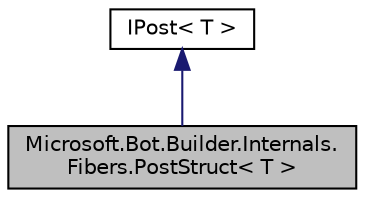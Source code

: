 digraph "Microsoft.Bot.Builder.Internals.Fibers.PostStruct&lt; T &gt;"
{
  edge [fontname="Helvetica",fontsize="10",labelfontname="Helvetica",labelfontsize="10"];
  node [fontname="Helvetica",fontsize="10",shape=record];
  Node1 [label="Microsoft.Bot.Builder.Internals.\lFibers.PostStruct\< T \>",height=0.2,width=0.4,color="black", fillcolor="grey75", style="filled", fontcolor="black"];
  Node2 -> Node1 [dir="back",color="midnightblue",fontsize="10",style="solid",fontname="Helvetica"];
  Node2 [label="IPost\< T \>",height=0.2,width=0.4,color="black", fillcolor="white", style="filled",URL="$dd/d5f/interface_microsoft_1_1_bot_1_1_builder_1_1_internals_1_1_fibers_1_1_i_post.html"];
}
